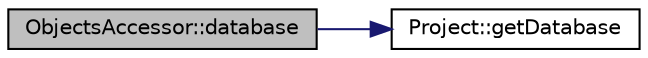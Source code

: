 digraph "ObjectsAccessor::database"
{
 // LATEX_PDF_SIZE
  edge [fontname="Helvetica",fontsize="10",labelfontname="Helvetica",labelfontsize="10"];
  node [fontname="Helvetica",fontsize="10",shape=record];
  rankdir="LR";
  Node1 [label="ObjectsAccessor::database",height=0.2,width=0.4,color="black", fillcolor="grey75", style="filled", fontcolor="black",tooltip=" "];
  Node1 -> Node2 [color="midnightblue",fontsize="10",style="solid",fontname="Helvetica"];
  Node2 [label="Project::getDatabase",height=0.2,width=0.4,color="black", fillcolor="white", style="filled",URL="$class_project.html#a6d94d817c1233702908c063886bb5701",tooltip=" "];
}
